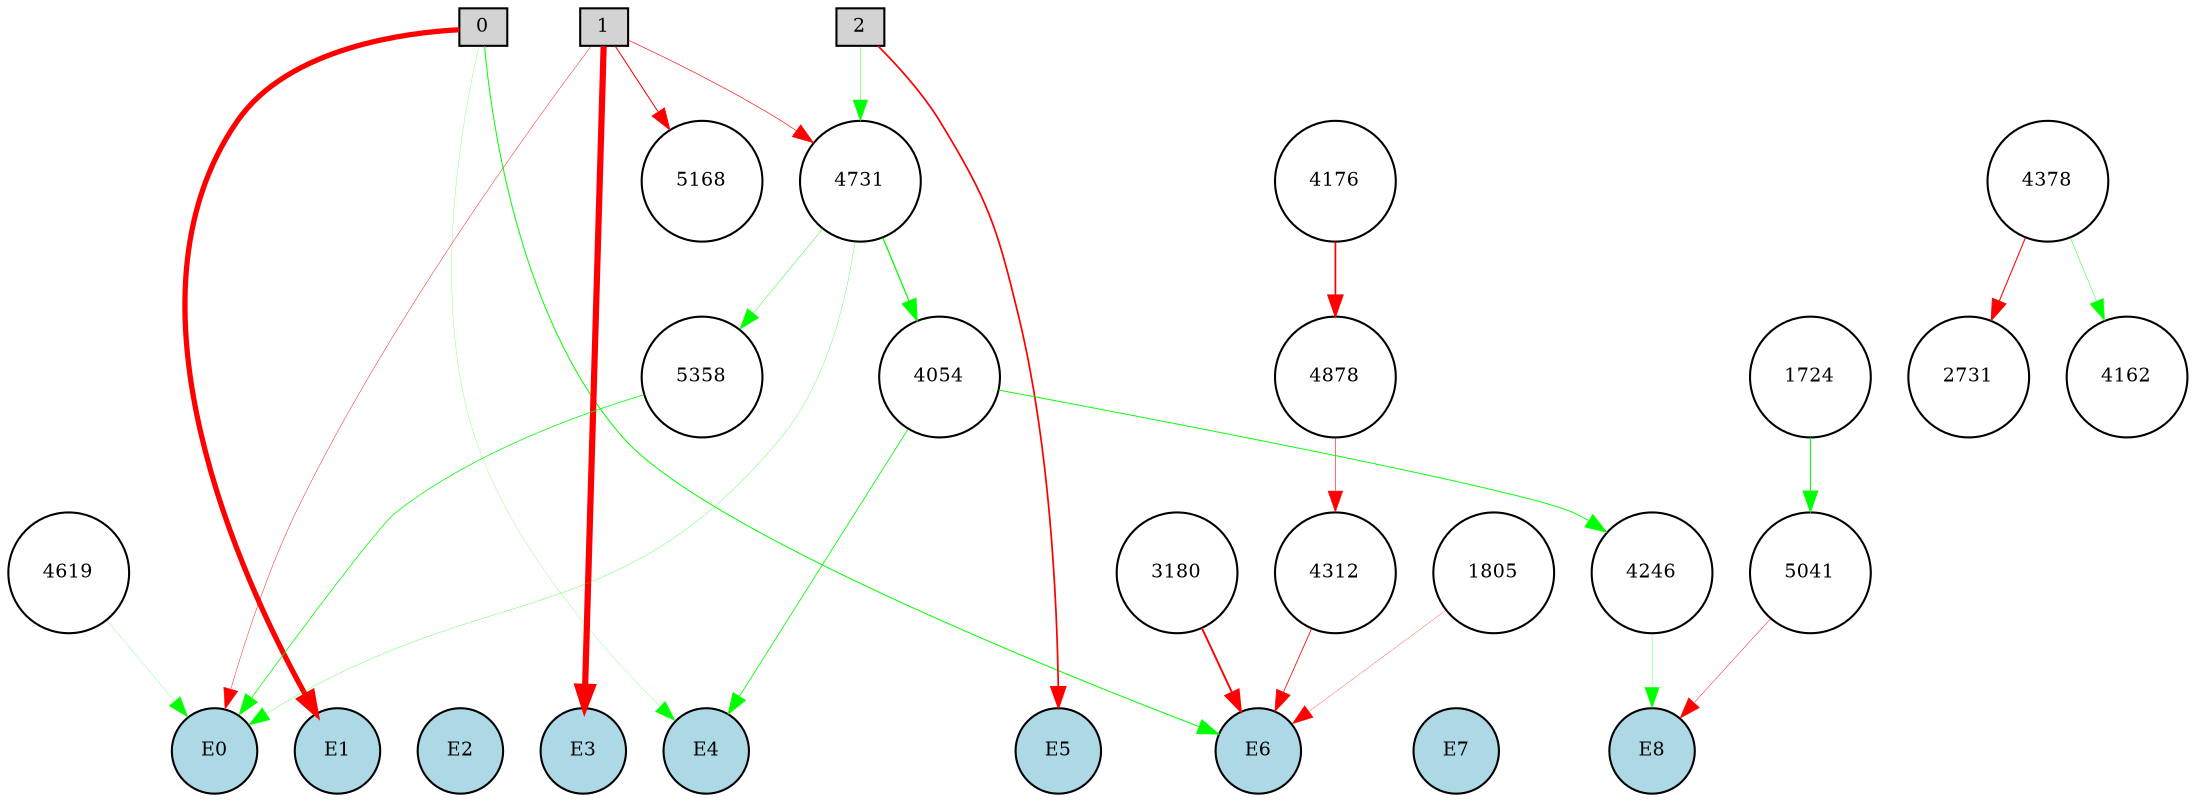 digraph {
	node [fontsize=9 height=0.2 shape=circle width=0.2]
	subgraph inputs {
		node [shape=box style=filled]
		rank=source
		0 [fillcolor=lightgray]
		1 [fillcolor=lightgray]
		0 -> 1 [style=invis]
		2 [fillcolor=lightgray]
		1 -> 2 [style=invis]
	}
	subgraph outputs {
		node [style=filled]
		rank=sink
		E0 [fillcolor=lightblue fontsize=9 height=0.2 shape=circle width=0.2]
		E1 [fillcolor=lightblue fontsize=9 height=0.2 shape=circle width=0.2]
		E0 -> E1 [style=invis]
		E2 [fillcolor=lightblue fontsize=9 height=0.2 shape=circle width=0.2]
		E1 -> E2 [style=invis]
		E3 [fillcolor=lightblue fontsize=9 height=0.2 shape=circle width=0.2]
		E2 -> E3 [style=invis]
		E4 [fillcolor=lightblue fontsize=9 height=0.2 shape=circle width=0.2]
		E3 -> E4 [style=invis]
		E5 [fillcolor=lightblue fontsize=9 height=0.2 shape=circle width=0.2]
		E4 -> E5 [style=invis]
		E6 [fillcolor=lightblue fontsize=9 height=0.2 shape=circle width=0.2]
		E5 -> E6 [style=invis]
		E7 [fillcolor=lightblue fontsize=9 height=0.2 shape=circle width=0.2]
		E6 -> E7 [style=invis]
		E8 [fillcolor=lightblue fontsize=9 height=0.2 shape=circle width=0.2]
		E7 -> E8 [style=invis]
	}
	4619 [fillcolor=white style=filled]
	1805 [fillcolor=white style=filled]
	4878 [fillcolor=white style=filled]
	4246 [fillcolor=white style=filled]
	5041 [fillcolor=white style=filled]
	1724 [fillcolor=white style=filled]
	4176 [fillcolor=white style=filled]
	4054 [fillcolor=white style=filled]
	4312 [fillcolor=white style=filled]
	3180 [fillcolor=white style=filled]
	5358 [fillcolor=white style=filled]
	4731 [fillcolor=white style=filled]
	1 -> E3 [color=red penwidth=2.9811901947753086 style=solid]
	0 -> E1 [color=red penwidth=2.529113481348744 style=solid]
	2 -> E5 [color=red penwidth=0.8259850947812405 style=solid]
	1 -> E0 [color=red penwidth=0.20950364374471697 style=solid]
	0 -> E6 [color=green penwidth=0.4841443131158314 style=solid]
	4054 -> E4 [color=green penwidth=0.4044403287464471 style=solid]
	4054 -> 4246 [color=green penwidth=0.44953907682208183 style=solid]
	4378 -> 2731 [color=red penwidth=0.5053768102040714 style=solid]
	4619 -> E0 [color=green penwidth=0.10677198085409051 style=solid]
	1 -> 4731 [color=red penwidth=0.301723273736919 style=solid]
	4731 -> E0 [color=green penwidth=0.1394023241697951 style=solid]
	4176 -> 4878 [color=red penwidth=0.822592974340867 style=solid]
	2 -> 4731 [color=green penwidth=0.19958448746588456 style=solid]
	4878 -> 4312 [color=red penwidth=0.2774220758274032 style=solid]
	4378 -> 4162 [color=green penwidth=0.2125409874413935 style=solid]
	1724 -> 5041 [color=green penwidth=0.5047936833562275 style=solid]
	5041 -> E8 [color=red penwidth=0.21109609912290878 style=solid]
	1 -> 5168 [color=red penwidth=0.49796603016898544 style=solid]
	4312 -> E6 [color=red penwidth=0.3869356628708468 style=solid]
	4731 -> 5358 [color=green penwidth=0.20228210799669089 style=solid]
	5358 -> E0 [color=green penwidth=0.36942436171722126 style=solid]
	3180 -> E6 [color=red penwidth=0.9157986369923682 style=solid]
	4246 -> E8 [color=green penwidth=0.1331352129772213 style=solid]
	0 -> E4 [color=green penwidth=0.10208783873677348 style=solid]
	4731 -> 4054 [color=green penwidth=0.6040820586816109 style=solid]
	1805 -> E6 [color=red penwidth=0.13900983060559982 style=solid]
}
